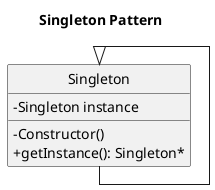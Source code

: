@startuml
hide circle
skinparam classAttributeIconSize 0
skinparam linetype ortho

title Singleton Pattern

    class Singleton {
        - Singleton instance
        - Constructor()
        + getInstance(): Singleton*
    }
    Singleton <|-- Singleton
@enduml